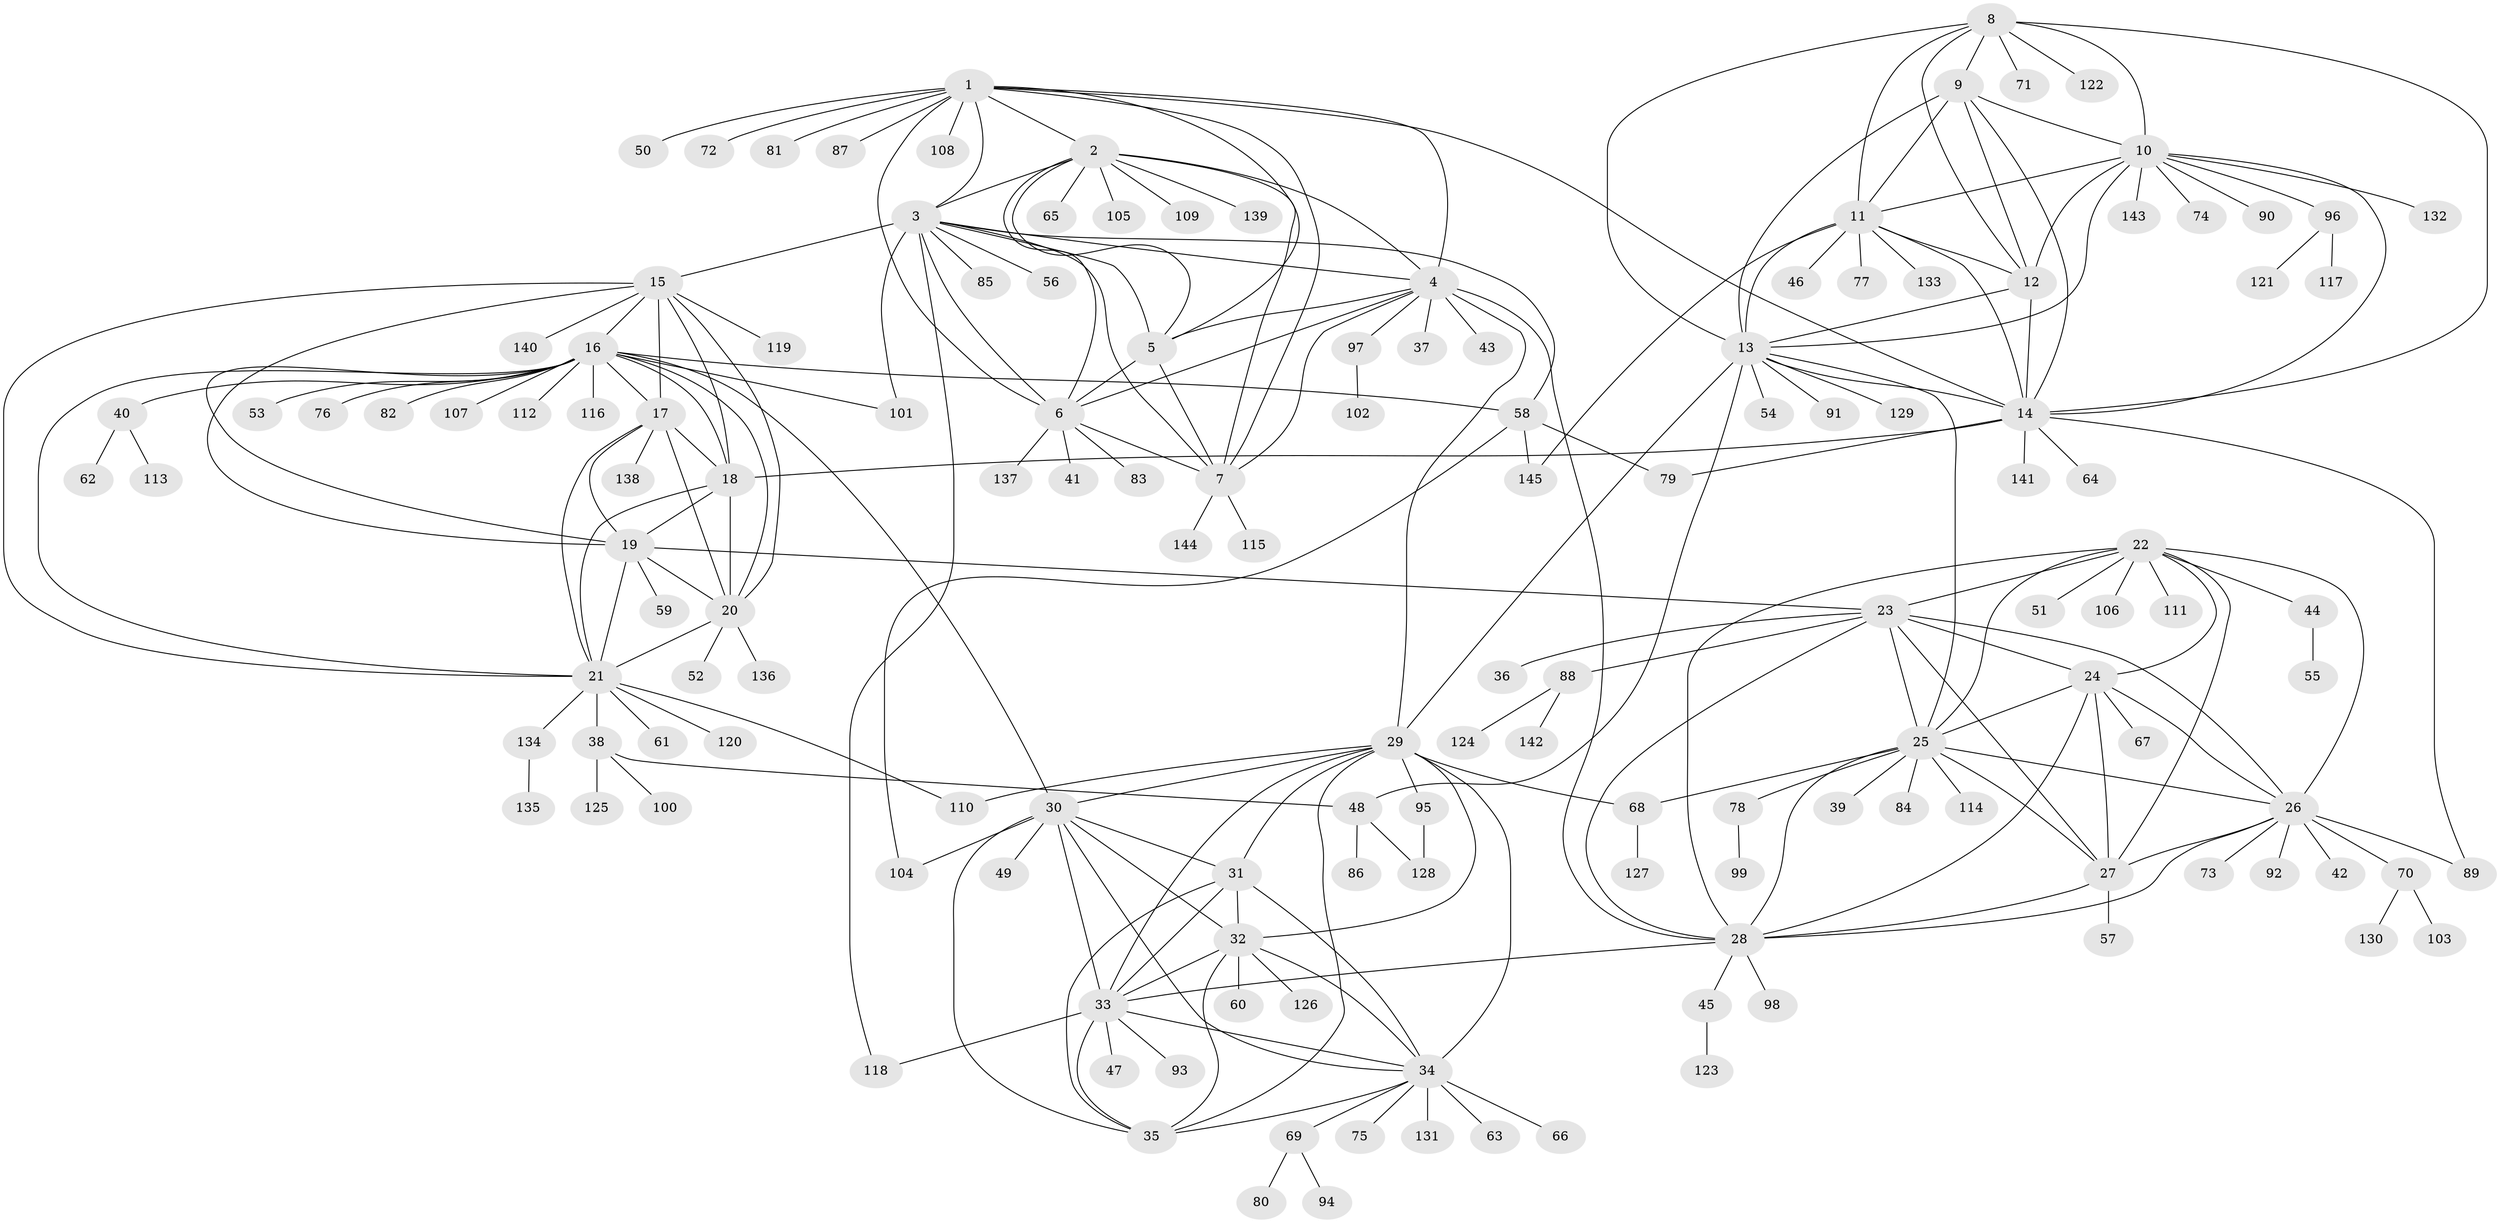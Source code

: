 // Generated by graph-tools (version 1.1) at 2025/16/03/09/25 04:16:07]
// undirected, 145 vertices, 236 edges
graph export_dot {
graph [start="1"]
  node [color=gray90,style=filled];
  1;
  2;
  3;
  4;
  5;
  6;
  7;
  8;
  9;
  10;
  11;
  12;
  13;
  14;
  15;
  16;
  17;
  18;
  19;
  20;
  21;
  22;
  23;
  24;
  25;
  26;
  27;
  28;
  29;
  30;
  31;
  32;
  33;
  34;
  35;
  36;
  37;
  38;
  39;
  40;
  41;
  42;
  43;
  44;
  45;
  46;
  47;
  48;
  49;
  50;
  51;
  52;
  53;
  54;
  55;
  56;
  57;
  58;
  59;
  60;
  61;
  62;
  63;
  64;
  65;
  66;
  67;
  68;
  69;
  70;
  71;
  72;
  73;
  74;
  75;
  76;
  77;
  78;
  79;
  80;
  81;
  82;
  83;
  84;
  85;
  86;
  87;
  88;
  89;
  90;
  91;
  92;
  93;
  94;
  95;
  96;
  97;
  98;
  99;
  100;
  101;
  102;
  103;
  104;
  105;
  106;
  107;
  108;
  109;
  110;
  111;
  112;
  113;
  114;
  115;
  116;
  117;
  118;
  119;
  120;
  121;
  122;
  123;
  124;
  125;
  126;
  127;
  128;
  129;
  130;
  131;
  132;
  133;
  134;
  135;
  136;
  137;
  138;
  139;
  140;
  141;
  142;
  143;
  144;
  145;
  1 -- 2;
  1 -- 3;
  1 -- 4;
  1 -- 5;
  1 -- 6;
  1 -- 7;
  1 -- 14;
  1 -- 50;
  1 -- 72;
  1 -- 81;
  1 -- 87;
  1 -- 108;
  2 -- 3;
  2 -- 4;
  2 -- 5;
  2 -- 6;
  2 -- 7;
  2 -- 65;
  2 -- 105;
  2 -- 109;
  2 -- 139;
  3 -- 4;
  3 -- 5;
  3 -- 6;
  3 -- 7;
  3 -- 15;
  3 -- 56;
  3 -- 58;
  3 -- 85;
  3 -- 101;
  3 -- 118;
  4 -- 5;
  4 -- 6;
  4 -- 7;
  4 -- 28;
  4 -- 29;
  4 -- 37;
  4 -- 43;
  4 -- 97;
  5 -- 6;
  5 -- 7;
  6 -- 7;
  6 -- 41;
  6 -- 83;
  6 -- 137;
  7 -- 115;
  7 -- 144;
  8 -- 9;
  8 -- 10;
  8 -- 11;
  8 -- 12;
  8 -- 13;
  8 -- 14;
  8 -- 71;
  8 -- 122;
  9 -- 10;
  9 -- 11;
  9 -- 12;
  9 -- 13;
  9 -- 14;
  10 -- 11;
  10 -- 12;
  10 -- 13;
  10 -- 14;
  10 -- 74;
  10 -- 90;
  10 -- 96;
  10 -- 132;
  10 -- 143;
  11 -- 12;
  11 -- 13;
  11 -- 14;
  11 -- 46;
  11 -- 77;
  11 -- 133;
  11 -- 145;
  12 -- 13;
  12 -- 14;
  13 -- 14;
  13 -- 25;
  13 -- 29;
  13 -- 48;
  13 -- 54;
  13 -- 91;
  13 -- 129;
  14 -- 18;
  14 -- 64;
  14 -- 79;
  14 -- 89;
  14 -- 141;
  15 -- 16;
  15 -- 17;
  15 -- 18;
  15 -- 19;
  15 -- 20;
  15 -- 21;
  15 -- 119;
  15 -- 140;
  16 -- 17;
  16 -- 18;
  16 -- 19;
  16 -- 20;
  16 -- 21;
  16 -- 30;
  16 -- 40;
  16 -- 53;
  16 -- 58;
  16 -- 76;
  16 -- 82;
  16 -- 101;
  16 -- 107;
  16 -- 112;
  16 -- 116;
  17 -- 18;
  17 -- 19;
  17 -- 20;
  17 -- 21;
  17 -- 138;
  18 -- 19;
  18 -- 20;
  18 -- 21;
  19 -- 20;
  19 -- 21;
  19 -- 23;
  19 -- 59;
  20 -- 21;
  20 -- 52;
  20 -- 136;
  21 -- 38;
  21 -- 61;
  21 -- 110;
  21 -- 120;
  21 -- 134;
  22 -- 23;
  22 -- 24;
  22 -- 25;
  22 -- 26;
  22 -- 27;
  22 -- 28;
  22 -- 44;
  22 -- 51;
  22 -- 106;
  22 -- 111;
  23 -- 24;
  23 -- 25;
  23 -- 26;
  23 -- 27;
  23 -- 28;
  23 -- 36;
  23 -- 88;
  24 -- 25;
  24 -- 26;
  24 -- 27;
  24 -- 28;
  24 -- 67;
  25 -- 26;
  25 -- 27;
  25 -- 28;
  25 -- 39;
  25 -- 68;
  25 -- 78;
  25 -- 84;
  25 -- 114;
  26 -- 27;
  26 -- 28;
  26 -- 42;
  26 -- 70;
  26 -- 73;
  26 -- 89;
  26 -- 92;
  27 -- 28;
  27 -- 57;
  28 -- 33;
  28 -- 45;
  28 -- 98;
  29 -- 30;
  29 -- 31;
  29 -- 32;
  29 -- 33;
  29 -- 34;
  29 -- 35;
  29 -- 68;
  29 -- 95;
  29 -- 110;
  30 -- 31;
  30 -- 32;
  30 -- 33;
  30 -- 34;
  30 -- 35;
  30 -- 49;
  30 -- 104;
  31 -- 32;
  31 -- 33;
  31 -- 34;
  31 -- 35;
  32 -- 33;
  32 -- 34;
  32 -- 35;
  32 -- 60;
  32 -- 126;
  33 -- 34;
  33 -- 35;
  33 -- 47;
  33 -- 93;
  33 -- 118;
  34 -- 35;
  34 -- 63;
  34 -- 66;
  34 -- 69;
  34 -- 75;
  34 -- 131;
  38 -- 48;
  38 -- 100;
  38 -- 125;
  40 -- 62;
  40 -- 113;
  44 -- 55;
  45 -- 123;
  48 -- 86;
  48 -- 128;
  58 -- 79;
  58 -- 104;
  58 -- 145;
  68 -- 127;
  69 -- 80;
  69 -- 94;
  70 -- 103;
  70 -- 130;
  78 -- 99;
  88 -- 124;
  88 -- 142;
  95 -- 128;
  96 -- 117;
  96 -- 121;
  97 -- 102;
  134 -- 135;
}
